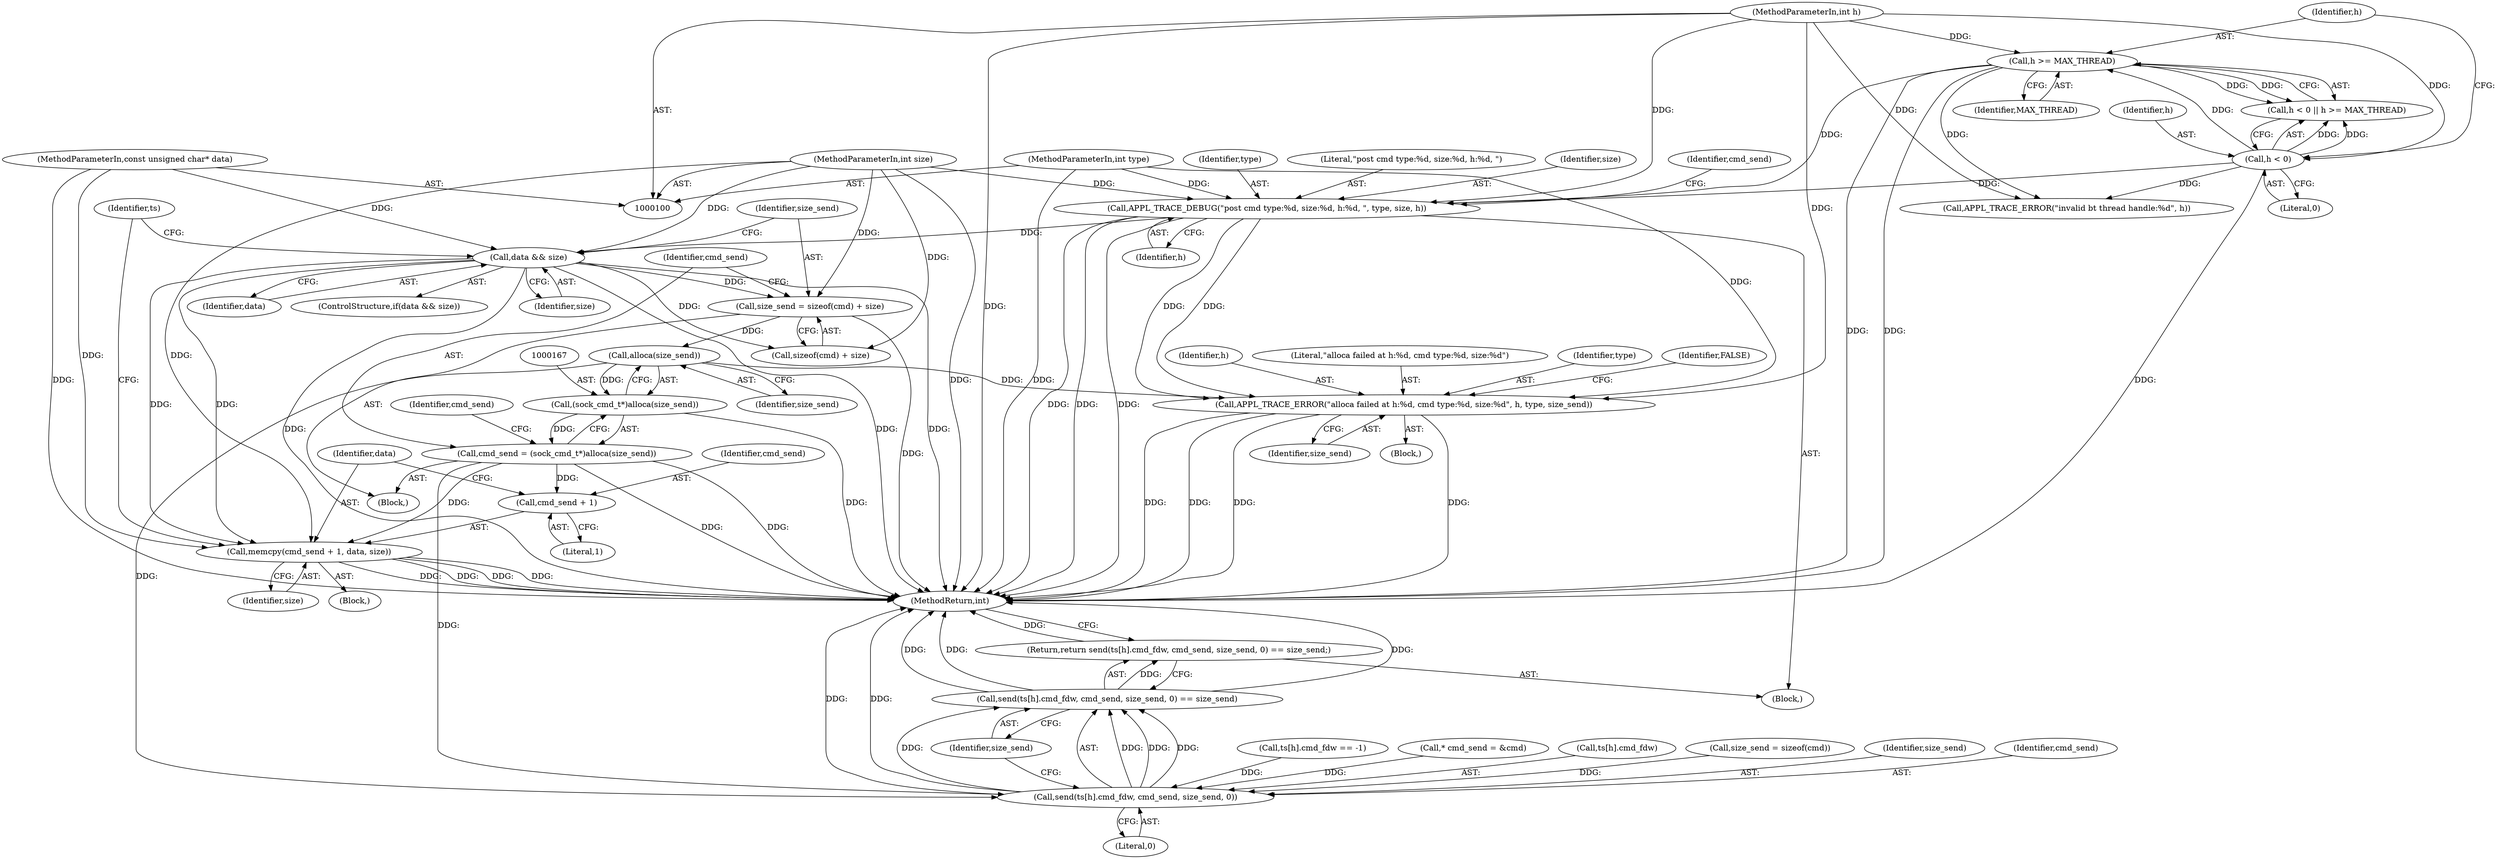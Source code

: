 digraph "0_Android_472271b153c5dc53c28beac55480a8d8434b2d5c_39@API" {
"1000168" [label="(Call,alloca(size_send))"];
"1000158" [label="(Call,size_send = sizeof(cmd) + size)"];
"1000154" [label="(Call,data && size)"];
"1000103" [label="(MethodParameterIn,const unsigned char* data)"];
"1000138" [label="(Call,APPL_TRACE_DEBUG(\"post cmd type:%d, size:%d, h:%d, \", type, size, h))"];
"1000102" [label="(MethodParameterIn,int type)"];
"1000104" [label="(MethodParameterIn,int size)"];
"1000112" [label="(Call,h >= MAX_THREAD)"];
"1000109" [label="(Call,h < 0)"];
"1000101" [label="(MethodParameterIn,int h)"];
"1000166" [label="(Call,(sock_cmd_t*)alloca(size_send))"];
"1000164" [label="(Call,cmd_send = (sock_cmd_t*)alloca(size_send))"];
"1000177" [label="(Call,memcpy(cmd_send + 1, data, size))"];
"1000178" [label="(Call,cmd_send + 1)"];
"1000194" [label="(Call,send(ts[h].cmd_fdw, cmd_send, size_send, 0))"];
"1000193" [label="(Call,send(ts[h].cmd_fdw, cmd_send, size_send, 0) == size_send)"];
"1000192" [label="(Return,return send(ts[h].cmd_fdw, cmd_send, size_send, 0) == size_send;)"];
"1000185" [label="(Call,APPL_TRACE_ERROR(\"alloca failed at h:%d, cmd type:%d, size:%d\", h, type, size_send))"];
"1000187" [label="(Identifier,h)"];
"1000113" [label="(Identifier,h)"];
"1000203" [label="(Identifier,size_send)"];
"1000145" [label="(Identifier,cmd_send)"];
"1000192" [label="(Return,return send(ts[h].cmd_fdw, cmd_send, size_send, 0) == size_send;)"];
"1000172" [label="(Block,)"];
"1000185" [label="(Call,APPL_TRACE_ERROR(\"alloca failed at h:%d, cmd type:%d, size:%d\", h, type, size_send))"];
"1000165" [label="(Identifier,cmd_send)"];
"1000142" [label="(Identifier,h)"];
"1000140" [label="(Identifier,type)"];
"1000193" [label="(Call,send(ts[h].cmd_fdw, cmd_send, size_send, 0) == size_send)"];
"1000186" [label="(Literal,\"alloca failed at h:%d, cmd type:%d, size:%d\")"];
"1000189" [label="(Identifier,size_send)"];
"1000155" [label="(Identifier,data)"];
"1000122" [label="(Call,ts[h].cmd_fdw == -1)"];
"1000164" [label="(Call,cmd_send = (sock_cmd_t*)alloca(size_send))"];
"1000197" [label="(Identifier,ts)"];
"1000168" [label="(Call,alloca(size_send))"];
"1000204" [label="(MethodReturn,int)"];
"1000144" [label="(Call,* cmd_send = &cmd)"];
"1000177" [label="(Call,memcpy(cmd_send + 1, data, size))"];
"1000166" [label="(Call,(sock_cmd_t*)alloca(size_send))"];
"1000114" [label="(Identifier,MAX_THREAD)"];
"1000181" [label="(Identifier,data)"];
"1000116" [label="(Call,APPL_TRACE_ERROR(\"invalid bt thread handle:%d\", h))"];
"1000180" [label="(Literal,1)"];
"1000194" [label="(Call,send(ts[h].cmd_fdw, cmd_send, size_send, 0))"];
"1000159" [label="(Identifier,size_send)"];
"1000184" [label="(Block,)"];
"1000138" [label="(Call,APPL_TRACE_DEBUG(\"post cmd type:%d, size:%d, h:%d, \", type, size, h))"];
"1000111" [label="(Literal,0)"];
"1000108" [label="(Call,h < 0 || h >= MAX_THREAD)"];
"1000195" [label="(Call,ts[h].cmd_fdw)"];
"1000178" [label="(Call,cmd_send + 1)"];
"1000157" [label="(Block,)"];
"1000109" [label="(Call,h < 0)"];
"1000188" [label="(Identifier,type)"];
"1000158" [label="(Call,size_send = sizeof(cmd) + size)"];
"1000139" [label="(Literal,\"post cmd type:%d, size:%d, h:%d, \")"];
"1000106" [label="(Block,)"];
"1000112" [label="(Call,h >= MAX_THREAD)"];
"1000169" [label="(Identifier,size_send)"];
"1000153" [label="(ControlStructure,if(data && size))"];
"1000171" [label="(Identifier,cmd_send)"];
"1000191" [label="(Identifier,FALSE)"];
"1000102" [label="(MethodParameterIn,int type)"];
"1000101" [label="(MethodParameterIn,int h)"];
"1000156" [label="(Identifier,size)"];
"1000149" [label="(Call,size_send = sizeof(cmd))"];
"1000179" [label="(Identifier,cmd_send)"];
"1000110" [label="(Identifier,h)"];
"1000141" [label="(Identifier,size)"];
"1000202" [label="(Literal,0)"];
"1000154" [label="(Call,data && size)"];
"1000104" [label="(MethodParameterIn,int size)"];
"1000160" [label="(Call,sizeof(cmd) + size)"];
"1000201" [label="(Identifier,size_send)"];
"1000200" [label="(Identifier,cmd_send)"];
"1000103" [label="(MethodParameterIn,const unsigned char* data)"];
"1000182" [label="(Identifier,size)"];
"1000168" -> "1000166"  [label="AST: "];
"1000168" -> "1000169"  [label="CFG: "];
"1000169" -> "1000168"  [label="AST: "];
"1000166" -> "1000168"  [label="CFG: "];
"1000168" -> "1000166"  [label="DDG: "];
"1000158" -> "1000168"  [label="DDG: "];
"1000168" -> "1000185"  [label="DDG: "];
"1000168" -> "1000194"  [label="DDG: "];
"1000158" -> "1000157"  [label="AST: "];
"1000158" -> "1000160"  [label="CFG: "];
"1000159" -> "1000158"  [label="AST: "];
"1000160" -> "1000158"  [label="AST: "];
"1000165" -> "1000158"  [label="CFG: "];
"1000158" -> "1000204"  [label="DDG: "];
"1000154" -> "1000158"  [label="DDG: "];
"1000104" -> "1000158"  [label="DDG: "];
"1000154" -> "1000153"  [label="AST: "];
"1000154" -> "1000155"  [label="CFG: "];
"1000154" -> "1000156"  [label="CFG: "];
"1000155" -> "1000154"  [label="AST: "];
"1000156" -> "1000154"  [label="AST: "];
"1000159" -> "1000154"  [label="CFG: "];
"1000197" -> "1000154"  [label="CFG: "];
"1000154" -> "1000204"  [label="DDG: "];
"1000154" -> "1000204"  [label="DDG: "];
"1000154" -> "1000204"  [label="DDG: "];
"1000103" -> "1000154"  [label="DDG: "];
"1000138" -> "1000154"  [label="DDG: "];
"1000104" -> "1000154"  [label="DDG: "];
"1000154" -> "1000160"  [label="DDG: "];
"1000154" -> "1000177"  [label="DDG: "];
"1000154" -> "1000177"  [label="DDG: "];
"1000103" -> "1000100"  [label="AST: "];
"1000103" -> "1000204"  [label="DDG: "];
"1000103" -> "1000177"  [label="DDG: "];
"1000138" -> "1000106"  [label="AST: "];
"1000138" -> "1000142"  [label="CFG: "];
"1000139" -> "1000138"  [label="AST: "];
"1000140" -> "1000138"  [label="AST: "];
"1000141" -> "1000138"  [label="AST: "];
"1000142" -> "1000138"  [label="AST: "];
"1000145" -> "1000138"  [label="CFG: "];
"1000138" -> "1000204"  [label="DDG: "];
"1000138" -> "1000204"  [label="DDG: "];
"1000138" -> "1000204"  [label="DDG: "];
"1000102" -> "1000138"  [label="DDG: "];
"1000104" -> "1000138"  [label="DDG: "];
"1000112" -> "1000138"  [label="DDG: "];
"1000109" -> "1000138"  [label="DDG: "];
"1000101" -> "1000138"  [label="DDG: "];
"1000138" -> "1000185"  [label="DDG: "];
"1000138" -> "1000185"  [label="DDG: "];
"1000102" -> "1000100"  [label="AST: "];
"1000102" -> "1000204"  [label="DDG: "];
"1000102" -> "1000185"  [label="DDG: "];
"1000104" -> "1000100"  [label="AST: "];
"1000104" -> "1000204"  [label="DDG: "];
"1000104" -> "1000160"  [label="DDG: "];
"1000104" -> "1000177"  [label="DDG: "];
"1000112" -> "1000108"  [label="AST: "];
"1000112" -> "1000114"  [label="CFG: "];
"1000113" -> "1000112"  [label="AST: "];
"1000114" -> "1000112"  [label="AST: "];
"1000108" -> "1000112"  [label="CFG: "];
"1000112" -> "1000204"  [label="DDG: "];
"1000112" -> "1000204"  [label="DDG: "];
"1000112" -> "1000108"  [label="DDG: "];
"1000112" -> "1000108"  [label="DDG: "];
"1000109" -> "1000112"  [label="DDG: "];
"1000101" -> "1000112"  [label="DDG: "];
"1000112" -> "1000116"  [label="DDG: "];
"1000109" -> "1000108"  [label="AST: "];
"1000109" -> "1000111"  [label="CFG: "];
"1000110" -> "1000109"  [label="AST: "];
"1000111" -> "1000109"  [label="AST: "];
"1000113" -> "1000109"  [label="CFG: "];
"1000108" -> "1000109"  [label="CFG: "];
"1000109" -> "1000204"  [label="DDG: "];
"1000109" -> "1000108"  [label="DDG: "];
"1000109" -> "1000108"  [label="DDG: "];
"1000101" -> "1000109"  [label="DDG: "];
"1000109" -> "1000116"  [label="DDG: "];
"1000101" -> "1000100"  [label="AST: "];
"1000101" -> "1000204"  [label="DDG: "];
"1000101" -> "1000116"  [label="DDG: "];
"1000101" -> "1000185"  [label="DDG: "];
"1000166" -> "1000164"  [label="AST: "];
"1000167" -> "1000166"  [label="AST: "];
"1000164" -> "1000166"  [label="CFG: "];
"1000166" -> "1000204"  [label="DDG: "];
"1000166" -> "1000164"  [label="DDG: "];
"1000164" -> "1000157"  [label="AST: "];
"1000165" -> "1000164"  [label="AST: "];
"1000171" -> "1000164"  [label="CFG: "];
"1000164" -> "1000204"  [label="DDG: "];
"1000164" -> "1000204"  [label="DDG: "];
"1000164" -> "1000177"  [label="DDG: "];
"1000164" -> "1000178"  [label="DDG: "];
"1000164" -> "1000194"  [label="DDG: "];
"1000177" -> "1000172"  [label="AST: "];
"1000177" -> "1000182"  [label="CFG: "];
"1000178" -> "1000177"  [label="AST: "];
"1000181" -> "1000177"  [label="AST: "];
"1000182" -> "1000177"  [label="AST: "];
"1000197" -> "1000177"  [label="CFG: "];
"1000177" -> "1000204"  [label="DDG: "];
"1000177" -> "1000204"  [label="DDG: "];
"1000177" -> "1000204"  [label="DDG: "];
"1000177" -> "1000204"  [label="DDG: "];
"1000178" -> "1000180"  [label="CFG: "];
"1000179" -> "1000178"  [label="AST: "];
"1000180" -> "1000178"  [label="AST: "];
"1000181" -> "1000178"  [label="CFG: "];
"1000194" -> "1000193"  [label="AST: "];
"1000194" -> "1000202"  [label="CFG: "];
"1000195" -> "1000194"  [label="AST: "];
"1000200" -> "1000194"  [label="AST: "];
"1000201" -> "1000194"  [label="AST: "];
"1000202" -> "1000194"  [label="AST: "];
"1000203" -> "1000194"  [label="CFG: "];
"1000194" -> "1000204"  [label="DDG: "];
"1000194" -> "1000204"  [label="DDG: "];
"1000194" -> "1000193"  [label="DDG: "];
"1000194" -> "1000193"  [label="DDG: "];
"1000194" -> "1000193"  [label="DDG: "];
"1000194" -> "1000193"  [label="DDG: "];
"1000122" -> "1000194"  [label="DDG: "];
"1000144" -> "1000194"  [label="DDG: "];
"1000149" -> "1000194"  [label="DDG: "];
"1000193" -> "1000192"  [label="AST: "];
"1000193" -> "1000203"  [label="CFG: "];
"1000203" -> "1000193"  [label="AST: "];
"1000192" -> "1000193"  [label="CFG: "];
"1000193" -> "1000204"  [label="DDG: "];
"1000193" -> "1000204"  [label="DDG: "];
"1000193" -> "1000204"  [label="DDG: "];
"1000193" -> "1000192"  [label="DDG: "];
"1000192" -> "1000106"  [label="AST: "];
"1000204" -> "1000192"  [label="CFG: "];
"1000192" -> "1000204"  [label="DDG: "];
"1000185" -> "1000184"  [label="AST: "];
"1000185" -> "1000189"  [label="CFG: "];
"1000186" -> "1000185"  [label="AST: "];
"1000187" -> "1000185"  [label="AST: "];
"1000188" -> "1000185"  [label="AST: "];
"1000189" -> "1000185"  [label="AST: "];
"1000191" -> "1000185"  [label="CFG: "];
"1000185" -> "1000204"  [label="DDG: "];
"1000185" -> "1000204"  [label="DDG: "];
"1000185" -> "1000204"  [label="DDG: "];
"1000185" -> "1000204"  [label="DDG: "];
}
